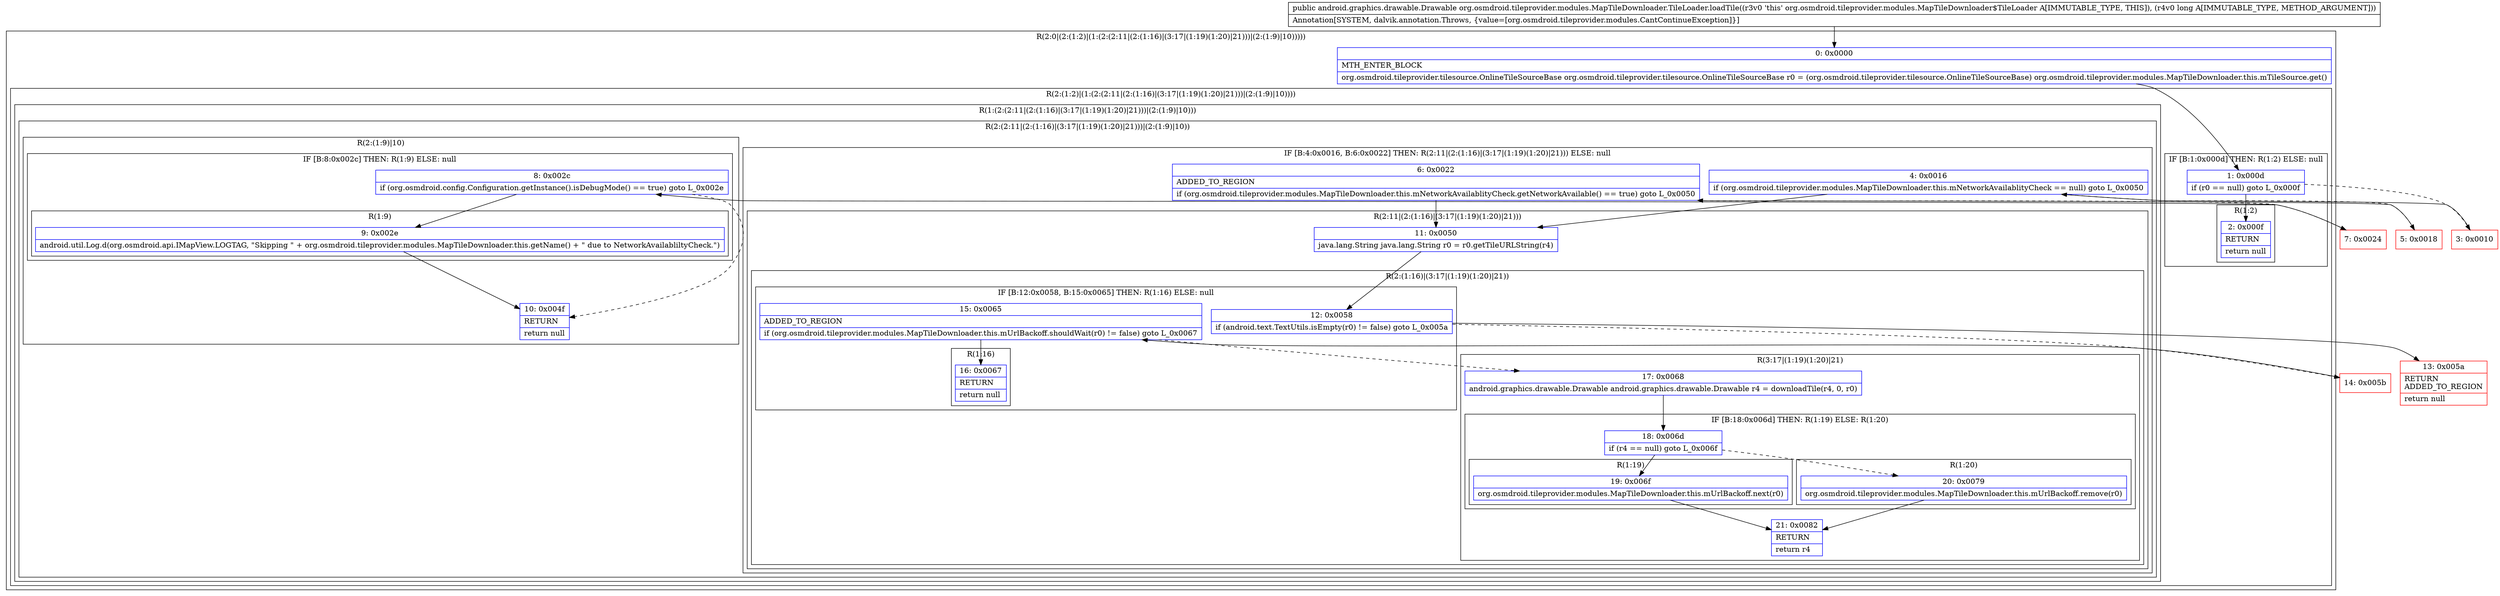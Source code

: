 digraph "CFG fororg.osmdroid.tileprovider.modules.MapTileDownloader.TileLoader.loadTile(J)Landroid\/graphics\/drawable\/Drawable;" {
subgraph cluster_Region_1943681382 {
label = "R(2:0|(2:(1:2)|(1:(2:(2:11|(2:(1:16)|(3:17|(1:19)(1:20)|21)))|(2:(1:9)|10)))))";
node [shape=record,color=blue];
Node_0 [shape=record,label="{0\:\ 0x0000|MTH_ENTER_BLOCK\l|org.osmdroid.tileprovider.tilesource.OnlineTileSourceBase org.osmdroid.tileprovider.tilesource.OnlineTileSourceBase r0 = (org.osmdroid.tileprovider.tilesource.OnlineTileSourceBase) org.osmdroid.tileprovider.modules.MapTileDownloader.this.mTileSource.get()\l}"];
subgraph cluster_Region_2038895242 {
label = "R(2:(1:2)|(1:(2:(2:11|(2:(1:16)|(3:17|(1:19)(1:20)|21)))|(2:(1:9)|10))))";
node [shape=record,color=blue];
subgraph cluster_IfRegion_957767940 {
label = "IF [B:1:0x000d] THEN: R(1:2) ELSE: null";
node [shape=record,color=blue];
Node_1 [shape=record,label="{1\:\ 0x000d|if (r0 == null) goto L_0x000f\l}"];
subgraph cluster_Region_2046047442 {
label = "R(1:2)";
node [shape=record,color=blue];
Node_2 [shape=record,label="{2\:\ 0x000f|RETURN\l|return null\l}"];
}
}
subgraph cluster_Region_162813631 {
label = "R(1:(2:(2:11|(2:(1:16)|(3:17|(1:19)(1:20)|21)))|(2:(1:9)|10)))";
node [shape=record,color=blue];
subgraph cluster_Region_1173668753 {
label = "R(2:(2:11|(2:(1:16)|(3:17|(1:19)(1:20)|21)))|(2:(1:9)|10))";
node [shape=record,color=blue];
subgraph cluster_IfRegion_69638887 {
label = "IF [B:4:0x0016, B:6:0x0022] THEN: R(2:11|(2:(1:16)|(3:17|(1:19)(1:20)|21))) ELSE: null";
node [shape=record,color=blue];
Node_4 [shape=record,label="{4\:\ 0x0016|if (org.osmdroid.tileprovider.modules.MapTileDownloader.this.mNetworkAvailablityCheck == null) goto L_0x0050\l}"];
Node_6 [shape=record,label="{6\:\ 0x0022|ADDED_TO_REGION\l|if (org.osmdroid.tileprovider.modules.MapTileDownloader.this.mNetworkAvailablityCheck.getNetworkAvailable() == true) goto L_0x0050\l}"];
subgraph cluster_Region_1834439565 {
label = "R(2:11|(2:(1:16)|(3:17|(1:19)(1:20)|21)))";
node [shape=record,color=blue];
Node_11 [shape=record,label="{11\:\ 0x0050|java.lang.String java.lang.String r0 = r0.getTileURLString(r4)\l}"];
subgraph cluster_Region_1546419221 {
label = "R(2:(1:16)|(3:17|(1:19)(1:20)|21))";
node [shape=record,color=blue];
subgraph cluster_IfRegion_2067238648 {
label = "IF [B:12:0x0058, B:15:0x0065] THEN: R(1:16) ELSE: null";
node [shape=record,color=blue];
Node_12 [shape=record,label="{12\:\ 0x0058|if (android.text.TextUtils.isEmpty(r0) != false) goto L_0x005a\l}"];
Node_15 [shape=record,label="{15\:\ 0x0065|ADDED_TO_REGION\l|if (org.osmdroid.tileprovider.modules.MapTileDownloader.this.mUrlBackoff.shouldWait(r0) != false) goto L_0x0067\l}"];
subgraph cluster_Region_2005321857 {
label = "R(1:16)";
node [shape=record,color=blue];
Node_16 [shape=record,label="{16\:\ 0x0067|RETURN\l|return null\l}"];
}
}
subgraph cluster_Region_1493473777 {
label = "R(3:17|(1:19)(1:20)|21)";
node [shape=record,color=blue];
Node_17 [shape=record,label="{17\:\ 0x0068|android.graphics.drawable.Drawable android.graphics.drawable.Drawable r4 = downloadTile(r4, 0, r0)\l}"];
subgraph cluster_IfRegion_1133193591 {
label = "IF [B:18:0x006d] THEN: R(1:19) ELSE: R(1:20)";
node [shape=record,color=blue];
Node_18 [shape=record,label="{18\:\ 0x006d|if (r4 == null) goto L_0x006f\l}"];
subgraph cluster_Region_1393610132 {
label = "R(1:19)";
node [shape=record,color=blue];
Node_19 [shape=record,label="{19\:\ 0x006f|org.osmdroid.tileprovider.modules.MapTileDownloader.this.mUrlBackoff.next(r0)\l}"];
}
subgraph cluster_Region_67909440 {
label = "R(1:20)";
node [shape=record,color=blue];
Node_20 [shape=record,label="{20\:\ 0x0079|org.osmdroid.tileprovider.modules.MapTileDownloader.this.mUrlBackoff.remove(r0)\l}"];
}
}
Node_21 [shape=record,label="{21\:\ 0x0082|RETURN\l|return r4\l}"];
}
}
}
}
subgraph cluster_Region_344810923 {
label = "R(2:(1:9)|10)";
node [shape=record,color=blue];
subgraph cluster_IfRegion_617358463 {
label = "IF [B:8:0x002c] THEN: R(1:9) ELSE: null";
node [shape=record,color=blue];
Node_8 [shape=record,label="{8\:\ 0x002c|if (org.osmdroid.config.Configuration.getInstance().isDebugMode() == true) goto L_0x002e\l}"];
subgraph cluster_Region_465516583 {
label = "R(1:9)";
node [shape=record,color=blue];
Node_9 [shape=record,label="{9\:\ 0x002e|android.util.Log.d(org.osmdroid.api.IMapView.LOGTAG, \"Skipping \" + org.osmdroid.tileprovider.modules.MapTileDownloader.this.getName() + \" due to NetworkAvailabliltyCheck.\")\l}"];
}
}
Node_10 [shape=record,label="{10\:\ 0x004f|RETURN\l|return null\l}"];
}
}
}
}
}
Node_3 [shape=record,color=red,label="{3\:\ 0x0010}"];
Node_5 [shape=record,color=red,label="{5\:\ 0x0018}"];
Node_7 [shape=record,color=red,label="{7\:\ 0x0024}"];
Node_13 [shape=record,color=red,label="{13\:\ 0x005a|RETURN\lADDED_TO_REGION\l|return null\l}"];
Node_14 [shape=record,color=red,label="{14\:\ 0x005b}"];
MethodNode[shape=record,label="{public android.graphics.drawable.Drawable org.osmdroid.tileprovider.modules.MapTileDownloader.TileLoader.loadTile((r3v0 'this' org.osmdroid.tileprovider.modules.MapTileDownloader$TileLoader A[IMMUTABLE_TYPE, THIS]), (r4v0 long A[IMMUTABLE_TYPE, METHOD_ARGUMENT]))  | Annotation[SYSTEM, dalvik.annotation.Throws, \{value=[org.osmdroid.tileprovider.modules.CantContinueException]\}]\l}"];
MethodNode -> Node_0;
Node_0 -> Node_1;
Node_1 -> Node_2;
Node_1 -> Node_3[style=dashed];
Node_4 -> Node_5[style=dashed];
Node_4 -> Node_11;
Node_6 -> Node_7[style=dashed];
Node_6 -> Node_11;
Node_11 -> Node_12;
Node_12 -> Node_13;
Node_12 -> Node_14[style=dashed];
Node_15 -> Node_16;
Node_15 -> Node_17[style=dashed];
Node_17 -> Node_18;
Node_18 -> Node_19;
Node_18 -> Node_20[style=dashed];
Node_19 -> Node_21;
Node_20 -> Node_21;
Node_8 -> Node_9;
Node_8 -> Node_10[style=dashed];
Node_9 -> Node_10;
Node_3 -> Node_4;
Node_5 -> Node_6;
Node_7 -> Node_8;
Node_14 -> Node_15;
}

